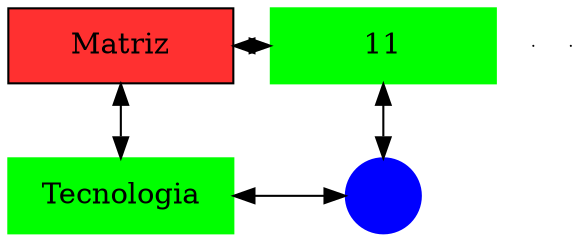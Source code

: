 digraph G{
node[shape="box"];
nodeMt[ label = "Matriz", width = 1.5, style = filled, fillcolor = firebrick1, group = 1 ];
e0[ shape = point, width = 0 ];
e1[ shape = point, width = 0 ];
node0xc0000b8050[label="11",color=green,style =filled,width = 1.5 group=11];
nodeMt->node0xc0000b8050[dir="both"];
{rank=same;nodeMt;node0xc0000b8050;}
node0xc0000b8000[label="Tecnologia",color=green,style =filled width = 1.5 group=1];
node0xc0000b6000[label="",color=blue,style =filled, width = 0.5 group=11 shape=circle];
node0xc0000b8000->node0xc0000b6000[dir="both"];
{rank=same;node0xc0000b8000;node0xc0000b6000;}
node0xc0000b8050->node0xc0000b6000[dir="both"];
nodeMt->node0xc0000b8000[dir="both"];
}
